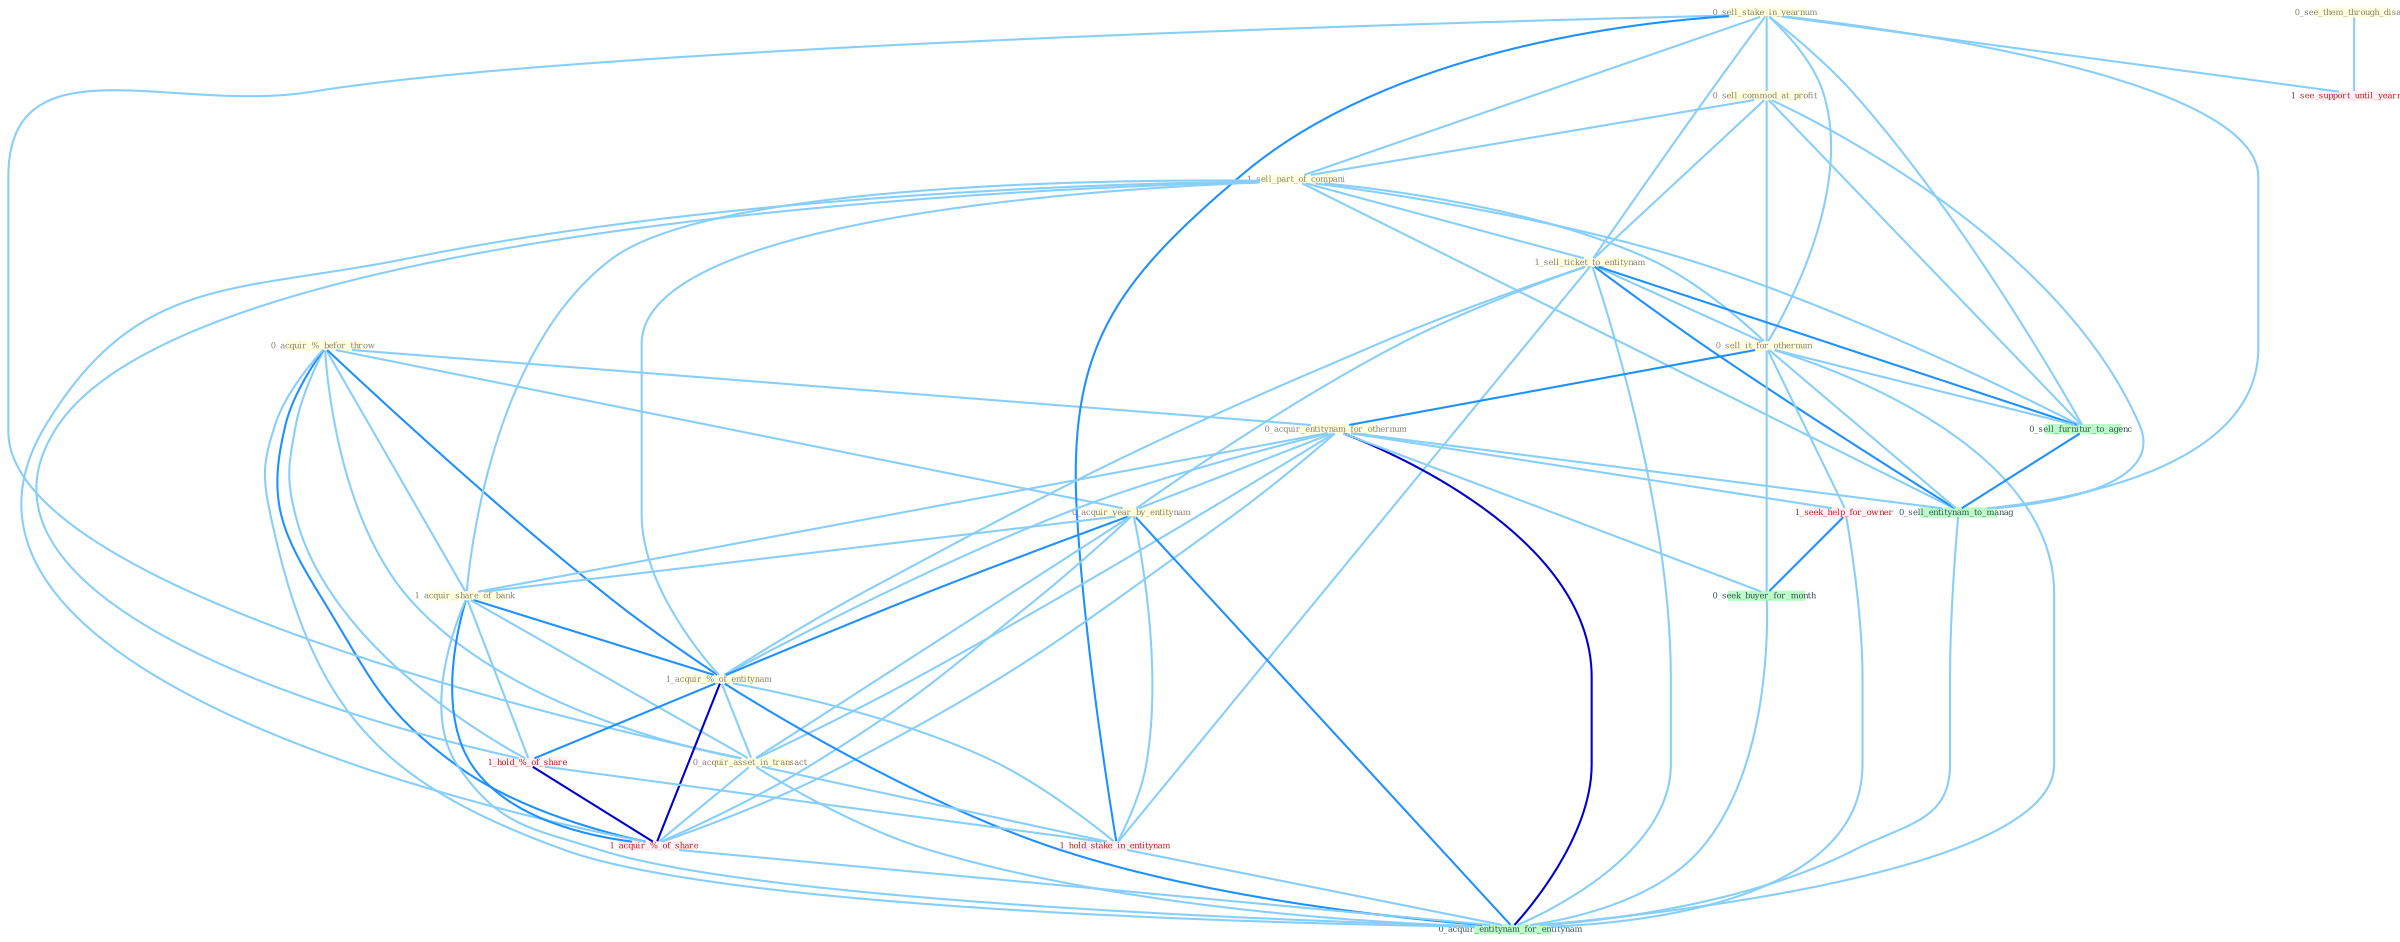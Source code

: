 Graph G{ 
    node
    [shape=polygon,style=filled,width=.5,height=.06,color="#BDFCC9",fixedsize=true,fontsize=4,
    fontcolor="#2f4f4f"];
    {node
    [color="#ffffe0", fontcolor="#8b7d6b"] "0_acquir_%_befor_throw " "0_see_them_through_disast " "0_sell_stake_in_yearnum " "0_sell_commod_at_profit " "1_sell_part_of_compani " "1_sell_ticket_to_entitynam " "0_sell_it_for_othernum " "0_acquir_entitynam_for_othernum " "0_acquir_year_by_entitynam " "1_acquir_share_of_bank " "1_acquir_%_of_entitynam " "0_acquir_asset_in_transact "}
{node [color="#fff0f5", fontcolor="#b22222"] "1_hold_%_of_share " "1_hold_stake_in_entitynam " "1_seek_help_for_owner " "1_acquir_%_of_share " "1_see_support_until_yearnum "}
edge [color="#B0E2FF"];

	"0_acquir_%_befor_throw " -- "0_acquir_entitynam_for_othernum " [w="1", color="#87cefa" ];
	"0_acquir_%_befor_throw " -- "0_acquir_year_by_entitynam " [w="1", color="#87cefa" ];
	"0_acquir_%_befor_throw " -- "1_acquir_share_of_bank " [w="1", color="#87cefa" ];
	"0_acquir_%_befor_throw " -- "1_acquir_%_of_entitynam " [w="2", color="#1e90ff" , len=0.8];
	"0_acquir_%_befor_throw " -- "0_acquir_asset_in_transact " [w="1", color="#87cefa" ];
	"0_acquir_%_befor_throw " -- "1_hold_%_of_share " [w="1", color="#87cefa" ];
	"0_acquir_%_befor_throw " -- "1_acquir_%_of_share " [w="2", color="#1e90ff" , len=0.8];
	"0_acquir_%_befor_throw " -- "0_acquir_entitynam_for_entitynam " [w="1", color="#87cefa" ];
	"0_see_them_through_disast " -- "1_see_support_until_yearnum " [w="1", color="#87cefa" ];
	"0_sell_stake_in_yearnum " -- "0_sell_commod_at_profit " [w="1", color="#87cefa" ];
	"0_sell_stake_in_yearnum " -- "1_sell_part_of_compani " [w="1", color="#87cefa" ];
	"0_sell_stake_in_yearnum " -- "1_sell_ticket_to_entitynam " [w="1", color="#87cefa" ];
	"0_sell_stake_in_yearnum " -- "0_sell_it_for_othernum " [w="1", color="#87cefa" ];
	"0_sell_stake_in_yearnum " -- "0_acquir_asset_in_transact " [w="1", color="#87cefa" ];
	"0_sell_stake_in_yearnum " -- "1_hold_stake_in_entitynam " [w="2", color="#1e90ff" , len=0.8];
	"0_sell_stake_in_yearnum " -- "1_see_support_until_yearnum " [w="1", color="#87cefa" ];
	"0_sell_stake_in_yearnum " -- "0_sell_furnitur_to_agenc " [w="1", color="#87cefa" ];
	"0_sell_stake_in_yearnum " -- "0_sell_entitynam_to_manag " [w="1", color="#87cefa" ];
	"0_sell_commod_at_profit " -- "1_sell_part_of_compani " [w="1", color="#87cefa" ];
	"0_sell_commod_at_profit " -- "1_sell_ticket_to_entitynam " [w="1", color="#87cefa" ];
	"0_sell_commod_at_profit " -- "0_sell_it_for_othernum " [w="1", color="#87cefa" ];
	"0_sell_commod_at_profit " -- "0_sell_furnitur_to_agenc " [w="1", color="#87cefa" ];
	"0_sell_commod_at_profit " -- "0_sell_entitynam_to_manag " [w="1", color="#87cefa" ];
	"1_sell_part_of_compani " -- "1_sell_ticket_to_entitynam " [w="1", color="#87cefa" ];
	"1_sell_part_of_compani " -- "0_sell_it_for_othernum " [w="1", color="#87cefa" ];
	"1_sell_part_of_compani " -- "1_acquir_share_of_bank " [w="1", color="#87cefa" ];
	"1_sell_part_of_compani " -- "1_acquir_%_of_entitynam " [w="1", color="#87cefa" ];
	"1_sell_part_of_compani " -- "1_hold_%_of_share " [w="1", color="#87cefa" ];
	"1_sell_part_of_compani " -- "1_acquir_%_of_share " [w="1", color="#87cefa" ];
	"1_sell_part_of_compani " -- "0_sell_furnitur_to_agenc " [w="1", color="#87cefa" ];
	"1_sell_part_of_compani " -- "0_sell_entitynam_to_manag " [w="1", color="#87cefa" ];
	"1_sell_ticket_to_entitynam " -- "0_sell_it_for_othernum " [w="1", color="#87cefa" ];
	"1_sell_ticket_to_entitynam " -- "0_acquir_year_by_entitynam " [w="1", color="#87cefa" ];
	"1_sell_ticket_to_entitynam " -- "1_acquir_%_of_entitynam " [w="1", color="#87cefa" ];
	"1_sell_ticket_to_entitynam " -- "1_hold_stake_in_entitynam " [w="1", color="#87cefa" ];
	"1_sell_ticket_to_entitynam " -- "0_sell_furnitur_to_agenc " [w="2", color="#1e90ff" , len=0.8];
	"1_sell_ticket_to_entitynam " -- "0_sell_entitynam_to_manag " [w="2", color="#1e90ff" , len=0.8];
	"1_sell_ticket_to_entitynam " -- "0_acquir_entitynam_for_entitynam " [w="1", color="#87cefa" ];
	"0_sell_it_for_othernum " -- "0_acquir_entitynam_for_othernum " [w="2", color="#1e90ff" , len=0.8];
	"0_sell_it_for_othernum " -- "1_seek_help_for_owner " [w="1", color="#87cefa" ];
	"0_sell_it_for_othernum " -- "0_seek_buyer_for_month " [w="1", color="#87cefa" ];
	"0_sell_it_for_othernum " -- "0_sell_furnitur_to_agenc " [w="1", color="#87cefa" ];
	"0_sell_it_for_othernum " -- "0_sell_entitynam_to_manag " [w="1", color="#87cefa" ];
	"0_sell_it_for_othernum " -- "0_acquir_entitynam_for_entitynam " [w="1", color="#87cefa" ];
	"0_acquir_entitynam_for_othernum " -- "0_acquir_year_by_entitynam " [w="1", color="#87cefa" ];
	"0_acquir_entitynam_for_othernum " -- "1_acquir_share_of_bank " [w="1", color="#87cefa" ];
	"0_acquir_entitynam_for_othernum " -- "1_acquir_%_of_entitynam " [w="1", color="#87cefa" ];
	"0_acquir_entitynam_for_othernum " -- "0_acquir_asset_in_transact " [w="1", color="#87cefa" ];
	"0_acquir_entitynam_for_othernum " -- "1_seek_help_for_owner " [w="1", color="#87cefa" ];
	"0_acquir_entitynam_for_othernum " -- "0_seek_buyer_for_month " [w="1", color="#87cefa" ];
	"0_acquir_entitynam_for_othernum " -- "1_acquir_%_of_share " [w="1", color="#87cefa" ];
	"0_acquir_entitynam_for_othernum " -- "0_sell_entitynam_to_manag " [w="1", color="#87cefa" ];
	"0_acquir_entitynam_for_othernum " -- "0_acquir_entitynam_for_entitynam " [w="3", color="#0000cd" , len=0.6];
	"0_acquir_year_by_entitynam " -- "1_acquir_share_of_bank " [w="1", color="#87cefa" ];
	"0_acquir_year_by_entitynam " -- "1_acquir_%_of_entitynam " [w="2", color="#1e90ff" , len=0.8];
	"0_acquir_year_by_entitynam " -- "0_acquir_asset_in_transact " [w="1", color="#87cefa" ];
	"0_acquir_year_by_entitynam " -- "1_hold_stake_in_entitynam " [w="1", color="#87cefa" ];
	"0_acquir_year_by_entitynam " -- "1_acquir_%_of_share " [w="1", color="#87cefa" ];
	"0_acquir_year_by_entitynam " -- "0_acquir_entitynam_for_entitynam " [w="2", color="#1e90ff" , len=0.8];
	"1_acquir_share_of_bank " -- "1_acquir_%_of_entitynam " [w="2", color="#1e90ff" , len=0.8];
	"1_acquir_share_of_bank " -- "0_acquir_asset_in_transact " [w="1", color="#87cefa" ];
	"1_acquir_share_of_bank " -- "1_hold_%_of_share " [w="1", color="#87cefa" ];
	"1_acquir_share_of_bank " -- "1_acquir_%_of_share " [w="2", color="#1e90ff" , len=0.8];
	"1_acquir_share_of_bank " -- "0_acquir_entitynam_for_entitynam " [w="1", color="#87cefa" ];
	"1_acquir_%_of_entitynam " -- "0_acquir_asset_in_transact " [w="1", color="#87cefa" ];
	"1_acquir_%_of_entitynam " -- "1_hold_%_of_share " [w="2", color="#1e90ff" , len=0.8];
	"1_acquir_%_of_entitynam " -- "1_hold_stake_in_entitynam " [w="1", color="#87cefa" ];
	"1_acquir_%_of_entitynam " -- "1_acquir_%_of_share " [w="3", color="#0000cd" , len=0.6];
	"1_acquir_%_of_entitynam " -- "0_acquir_entitynam_for_entitynam " [w="2", color="#1e90ff" , len=0.8];
	"0_acquir_asset_in_transact " -- "1_hold_stake_in_entitynam " [w="1", color="#87cefa" ];
	"0_acquir_asset_in_transact " -- "1_acquir_%_of_share " [w="1", color="#87cefa" ];
	"0_acquir_asset_in_transact " -- "0_acquir_entitynam_for_entitynam " [w="1", color="#87cefa" ];
	"1_hold_%_of_share " -- "1_hold_stake_in_entitynam " [w="1", color="#87cefa" ];
	"1_hold_%_of_share " -- "1_acquir_%_of_share " [w="3", color="#0000cd" , len=0.6];
	"1_hold_stake_in_entitynam " -- "0_acquir_entitynam_for_entitynam " [w="1", color="#87cefa" ];
	"1_seek_help_for_owner " -- "0_seek_buyer_for_month " [w="2", color="#1e90ff" , len=0.8];
	"1_seek_help_for_owner " -- "0_acquir_entitynam_for_entitynam " [w="1", color="#87cefa" ];
	"0_seek_buyer_for_month " -- "0_acquir_entitynam_for_entitynam " [w="1", color="#87cefa" ];
	"1_acquir_%_of_share " -- "0_acquir_entitynam_for_entitynam " [w="1", color="#87cefa" ];
	"0_sell_furnitur_to_agenc " -- "0_sell_entitynam_to_manag " [w="2", color="#1e90ff" , len=0.8];
	"0_sell_entitynam_to_manag " -- "0_acquir_entitynam_for_entitynam " [w="1", color="#87cefa" ];
}